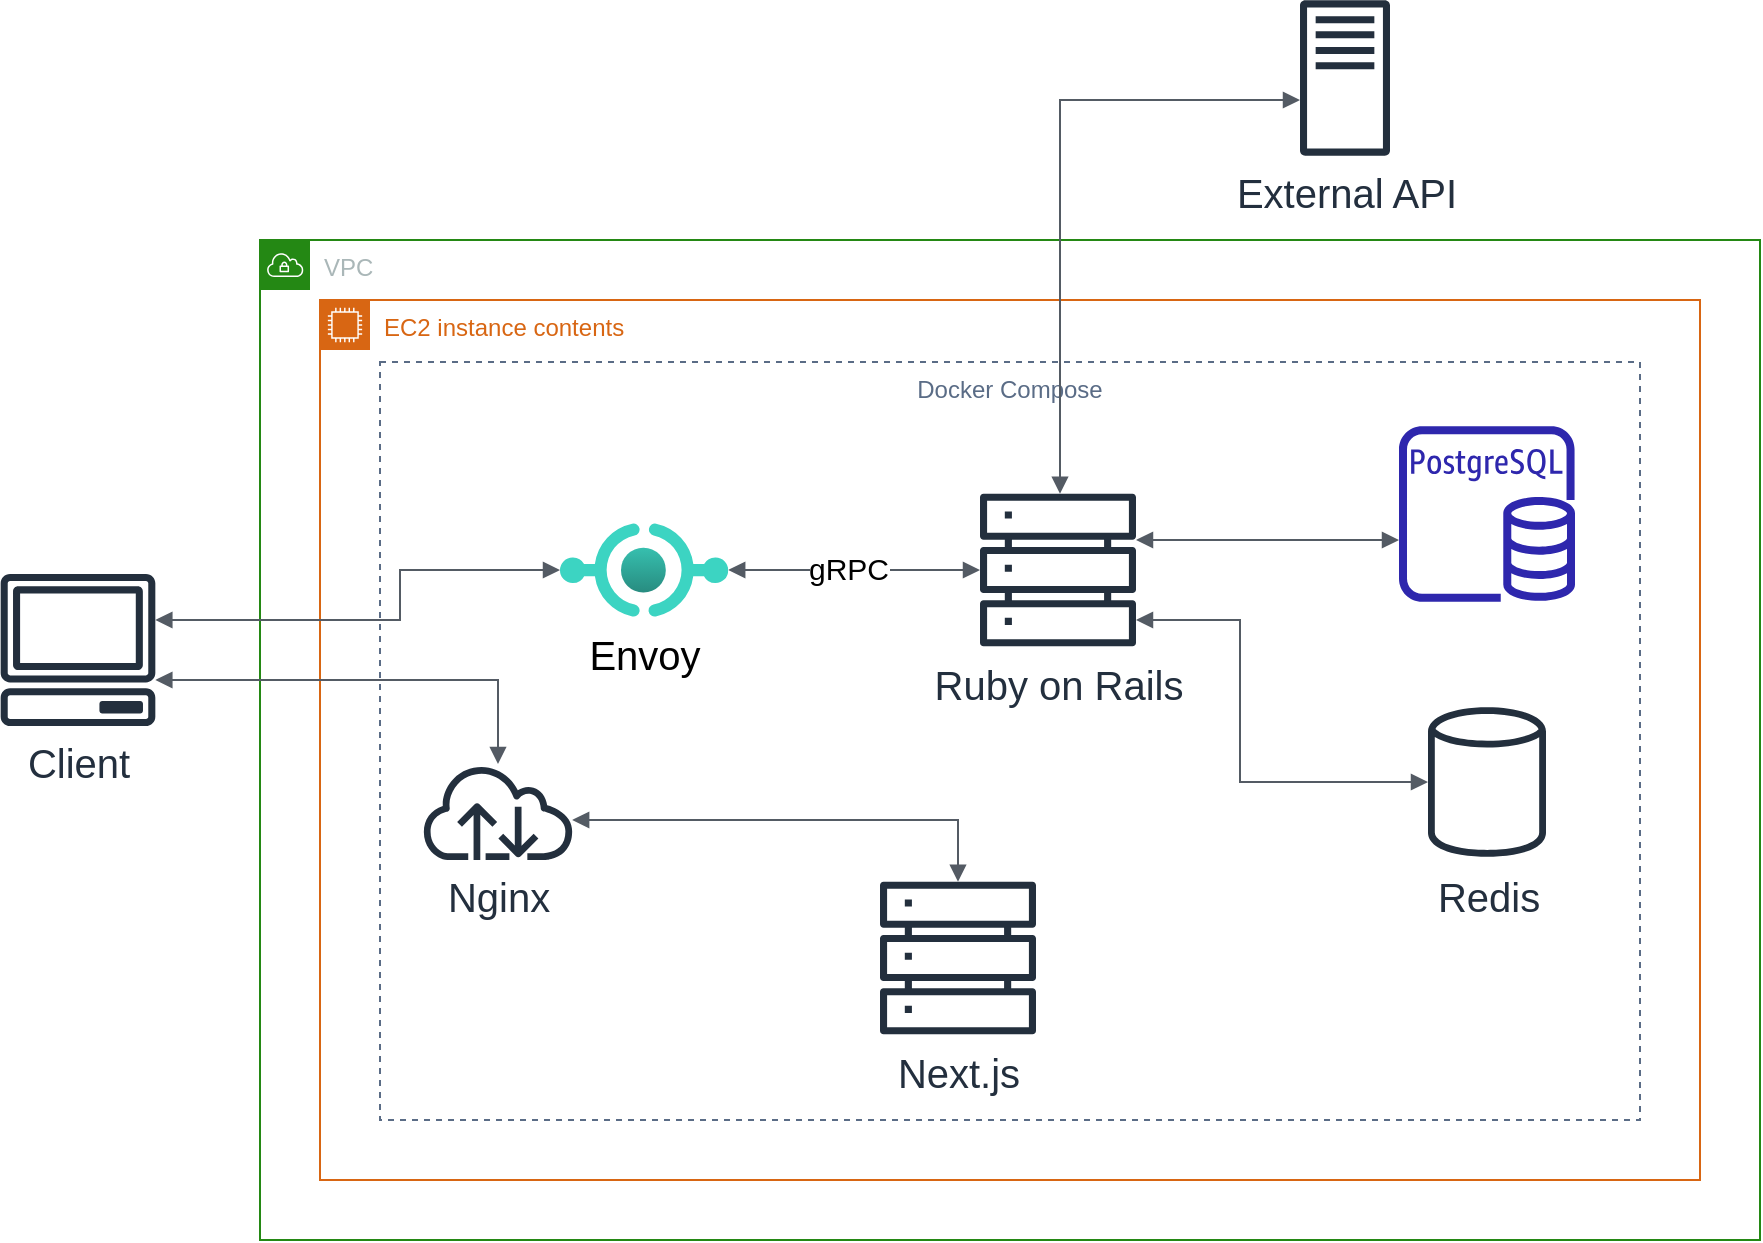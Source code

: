<mxfile version="21.6.8" type="device">
  <diagram id="Ht1M8jgEwFfnCIfOTk4-" name="Page-1">
    <mxGraphModel dx="1434" dy="782" grid="1" gridSize="10" guides="1" tooltips="1" connect="1" arrows="1" fold="1" page="1" pageScale="1" pageWidth="1169" pageHeight="827" math="0" shadow="0">
      <root>
        <mxCell id="0" />
        <mxCell id="1" parent="0" />
        <mxCell id="qoDXUyRk_l6neot9Q5Ap-5" value="VPC" style="points=[[0,0],[0.25,0],[0.5,0],[0.75,0],[1,0],[1,0.25],[1,0.5],[1,0.75],[1,1],[0.75,1],[0.5,1],[0.25,1],[0,1],[0,0.75],[0,0.5],[0,0.25]];outlineConnect=0;gradientColor=none;html=1;whiteSpace=wrap;fontSize=12;fontStyle=0;container=1;pointerEvents=0;collapsible=0;recursiveResize=0;shape=mxgraph.aws4.group;grIcon=mxgraph.aws4.group_vpc;strokeColor=#248814;fillColor=none;verticalAlign=top;align=left;spacingLeft=30;fontColor=#AAB7B8;dashed=0;" parent="1" vertex="1">
          <mxGeometry x="270" y="240" width="750" height="500" as="geometry" />
        </mxCell>
        <mxCell id="qoDXUyRk_l6neot9Q5Ap-47" value="EC2 instance contents" style="points=[[0,0],[0.25,0],[0.5,0],[0.75,0],[1,0],[1,0.25],[1,0.5],[1,0.75],[1,1],[0.75,1],[0.5,1],[0.25,1],[0,1],[0,0.75],[0,0.5],[0,0.25]];outlineConnect=0;gradientColor=none;html=1;whiteSpace=wrap;fontSize=12;fontStyle=0;container=1;pointerEvents=0;collapsible=0;recursiveResize=0;shape=mxgraph.aws4.group;grIcon=mxgraph.aws4.group_ec2_instance_contents;strokeColor=#D86613;fillColor=none;verticalAlign=top;align=left;spacingLeft=30;fontColor=#D86613;dashed=0;" parent="qoDXUyRk_l6neot9Q5Ap-5" vertex="1">
          <mxGeometry x="30" y="30" width="690" height="440" as="geometry" />
        </mxCell>
        <mxCell id="qoDXUyRk_l6neot9Q5Ap-49" value="Docker Compose" style="fillColor=none;strokeColor=#5A6C86;dashed=1;verticalAlign=top;fontStyle=0;fontColor=#5A6C86;whiteSpace=wrap;html=1;" parent="qoDXUyRk_l6neot9Q5Ap-47" vertex="1">
          <mxGeometry x="30" y="31" width="630" height="379" as="geometry" />
        </mxCell>
        <mxCell id="qoDXUyRk_l6neot9Q5Ap-6" value="" style="sketch=0;outlineConnect=0;fontColor=#232F3E;gradientColor=none;fillColor=#2E27AD;strokeColor=none;dashed=0;verticalLabelPosition=bottom;verticalAlign=top;align=center;html=1;fontSize=20;fontStyle=0;aspect=fixed;pointerEvents=1;shape=mxgraph.aws4.rds_postgresql_instance;" parent="qoDXUyRk_l6neot9Q5Ap-47" vertex="1">
          <mxGeometry x="539.5" y="63" width="88" height="88" as="geometry" />
        </mxCell>
        <mxCell id="qoDXUyRk_l6neot9Q5Ap-7" value="Ruby on Rails" style="sketch=0;outlineConnect=0;fontColor=#232F3E;gradientColor=none;fillColor=#232F3D;strokeColor=none;dashed=0;verticalLabelPosition=bottom;verticalAlign=top;align=center;html=1;fontSize=20;fontStyle=0;aspect=fixed;pointerEvents=1;shape=mxgraph.aws4.servers;" parent="qoDXUyRk_l6neot9Q5Ap-47" vertex="1">
          <mxGeometry x="330" y="96" width="78" height="78" as="geometry" />
        </mxCell>
        <mxCell id="qoDXUyRk_l6neot9Q5Ap-8" value="Next.js" style="sketch=0;outlineConnect=0;fontColor=#232F3E;gradientColor=none;fillColor=#232F3D;strokeColor=none;dashed=0;verticalLabelPosition=bottom;verticalAlign=top;align=center;html=1;fontSize=20;fontStyle=0;aspect=fixed;pointerEvents=1;shape=mxgraph.aws4.servers;" parent="qoDXUyRk_l6neot9Q5Ap-47" vertex="1">
          <mxGeometry x="280" y="290" width="78" height="78" as="geometry" />
        </mxCell>
        <mxCell id="qoDXUyRk_l6neot9Q5Ap-10" value="Redis" style="sketch=0;outlineConnect=0;fontColor=#232F3E;gradientColor=none;fillColor=#232F3D;strokeColor=none;dashed=0;verticalLabelPosition=bottom;verticalAlign=top;align=center;html=1;fontSize=20;fontStyle=0;aspect=fixed;pointerEvents=1;shape=mxgraph.aws4.generic_database;" parent="qoDXUyRk_l6neot9Q5Ap-47" vertex="1">
          <mxGeometry x="554" y="202" width="59" height="78" as="geometry" />
        </mxCell>
        <mxCell id="qoDXUyRk_l6neot9Q5Ap-50" value="" style="edgeStyle=orthogonalEdgeStyle;html=1;endArrow=block;elbow=vertical;startArrow=block;startFill=1;endFill=1;strokeColor=#545B64;rounded=0;" parent="qoDXUyRk_l6neot9Q5Ap-47" source="qoDXUyRk_l6neot9Q5Ap-7" target="qoDXUyRk_l6neot9Q5Ap-6" edge="1">
          <mxGeometry width="100" relative="1" as="geometry">
            <mxPoint x="230" y="141" as="sourcePoint" />
            <mxPoint x="330" y="141" as="targetPoint" />
            <Array as="points">
              <mxPoint x="470" y="120" />
              <mxPoint x="470" y="120" />
            </Array>
          </mxGeometry>
        </mxCell>
        <mxCell id="qoDXUyRk_l6neot9Q5Ap-51" value="" style="edgeStyle=orthogonalEdgeStyle;html=1;endArrow=block;elbow=vertical;startArrow=block;startFill=1;endFill=1;strokeColor=#545B64;rounded=0;" parent="qoDXUyRk_l6neot9Q5Ap-47" source="qoDXUyRk_l6neot9Q5Ap-7" target="qoDXUyRk_l6neot9Q5Ap-10" edge="1">
          <mxGeometry width="100" relative="1" as="geometry">
            <mxPoint x="230" y="141" as="sourcePoint" />
            <mxPoint x="330" y="141" as="targetPoint" />
            <Array as="points">
              <mxPoint x="460" y="160" />
              <mxPoint x="460" y="241" />
            </Array>
          </mxGeometry>
        </mxCell>
        <mxCell id="qoDXUyRk_l6neot9Q5Ap-11" value="Nginx&lt;br style=&quot;font-size: 20px;&quot;&gt;" style="sketch=0;outlineConnect=0;fontColor=#232F3E;gradientColor=none;fillColor=#232F3D;strokeColor=none;dashed=0;verticalLabelPosition=bottom;verticalAlign=top;align=center;html=1;fontSize=20;fontStyle=0;aspect=fixed;pointerEvents=1;shape=mxgraph.aws4.internet;" parent="qoDXUyRk_l6neot9Q5Ap-47" vertex="1">
          <mxGeometry x="50" y="232" width="78" height="48" as="geometry" />
        </mxCell>
        <mxCell id="qoDXUyRk_l6neot9Q5Ap-53" style="edgeStyle=orthogonalEdgeStyle;rounded=0;orthogonalLoop=1;jettySize=auto;html=1;exitX=0.5;exitY=1;exitDx=0;exitDy=0;" parent="qoDXUyRk_l6neot9Q5Ap-47" source="qoDXUyRk_l6neot9Q5Ap-49" target="qoDXUyRk_l6neot9Q5Ap-49" edge="1">
          <mxGeometry relative="1" as="geometry" />
        </mxCell>
        <mxCell id="PZ1praheXwpoe6tLHcA_-1" value="" style="edgeStyle=orthogonalEdgeStyle;html=1;endArrow=block;elbow=vertical;startArrow=block;startFill=1;endFill=1;strokeColor=#545B64;rounded=0;" parent="qoDXUyRk_l6neot9Q5Ap-47" source="qoDXUyRk_l6neot9Q5Ap-11" target="qoDXUyRk_l6neot9Q5Ap-8" edge="1">
          <mxGeometry width="100" relative="1" as="geometry">
            <mxPoint x="230" y="130" as="sourcePoint" />
            <mxPoint x="330" y="130" as="targetPoint" />
            <Array as="points">
              <mxPoint x="319" y="260" />
            </Array>
          </mxGeometry>
        </mxCell>
        <mxCell id="xjNL5cm8E7EmX0WfNnSh-2" value="Envoy" style="image;aspect=fixed;html=1;points=[];align=center;fontSize=20;image=img/lib/azure2/other/API_Proxy.svg;" vertex="1" parent="qoDXUyRk_l6neot9Q5Ap-47">
          <mxGeometry x="120" y="111.5" width="84.1" height="47" as="geometry" />
        </mxCell>
        <mxCell id="xjNL5cm8E7EmX0WfNnSh-3" value="" style="edgeStyle=orthogonalEdgeStyle;html=1;endArrow=block;elbow=vertical;startArrow=block;startFill=1;endFill=1;strokeColor=#545B64;rounded=0;" edge="1" parent="qoDXUyRk_l6neot9Q5Ap-47" source="qoDXUyRk_l6neot9Q5Ap-7" target="xjNL5cm8E7EmX0WfNnSh-2">
          <mxGeometry width="100" relative="1" as="geometry">
            <mxPoint x="380" y="130" as="sourcePoint" />
            <mxPoint x="480" y="130" as="targetPoint" />
          </mxGeometry>
        </mxCell>
        <mxCell id="xjNL5cm8E7EmX0WfNnSh-5" value="gRPC" style="edgeLabel;html=1;align=center;verticalAlign=middle;resizable=0;points=[];fontSize=15;" vertex="1" connectable="0" parent="xjNL5cm8E7EmX0WfNnSh-3">
          <mxGeometry x="0.049" y="-1" relative="1" as="geometry">
            <mxPoint as="offset" />
          </mxGeometry>
        </mxCell>
        <mxCell id="qoDXUyRk_l6neot9Q5Ap-37" value="&lt;font style=&quot;font-size: 20px;&quot;&gt;Client&lt;/font&gt;" style="sketch=0;outlineConnect=0;fontColor=#232F3E;gradientColor=none;fillColor=#232F3D;strokeColor=none;dashed=0;verticalLabelPosition=bottom;verticalAlign=top;align=center;html=1;fontSize=20;fontStyle=0;aspect=fixed;pointerEvents=1;shape=mxgraph.aws4.client;" parent="1" vertex="1">
          <mxGeometry x="140" y="407" width="78" height="76" as="geometry" />
        </mxCell>
        <mxCell id="qoDXUyRk_l6neot9Q5Ap-38" value="" style="edgeStyle=orthogonalEdgeStyle;html=1;endArrow=block;elbow=vertical;startArrow=block;startFill=1;endFill=1;strokeColor=#545B64;rounded=0;" parent="1" source="qoDXUyRk_l6neot9Q5Ap-37" target="qoDXUyRk_l6neot9Q5Ap-11" edge="1">
          <mxGeometry width="100" relative="1" as="geometry">
            <mxPoint x="530" y="420" as="sourcePoint" />
            <mxPoint x="630" y="420" as="targetPoint" />
            <Array as="points">
              <mxPoint x="290" y="460" />
              <mxPoint x="290" y="460" />
            </Array>
          </mxGeometry>
        </mxCell>
        <mxCell id="qoDXUyRk_l6neot9Q5Ap-41" value="External API" style="sketch=0;outlineConnect=0;fontColor=#232F3E;gradientColor=none;fillColor=#232F3D;strokeColor=none;dashed=0;verticalLabelPosition=bottom;verticalAlign=top;align=center;html=1;fontSize=20;fontStyle=0;aspect=fixed;pointerEvents=1;shape=mxgraph.aws4.traditional_server;" parent="1" vertex="1">
          <mxGeometry x="790" y="120" width="45" height="78" as="geometry" />
        </mxCell>
        <mxCell id="qoDXUyRk_l6neot9Q5Ap-43" value="" style="edgeStyle=orthogonalEdgeStyle;html=1;endArrow=block;elbow=vertical;startArrow=block;startFill=1;endFill=1;strokeColor=#545B64;rounded=0;" parent="1" source="qoDXUyRk_l6neot9Q5Ap-7" target="qoDXUyRk_l6neot9Q5Ap-41" edge="1">
          <mxGeometry width="100" relative="1" as="geometry">
            <mxPoint x="750" y="260" as="sourcePoint" />
            <mxPoint x="640" y="110" as="targetPoint" />
            <Array as="points">
              <mxPoint x="670" y="170" />
            </Array>
          </mxGeometry>
        </mxCell>
        <mxCell id="xjNL5cm8E7EmX0WfNnSh-4" value="" style="edgeStyle=orthogonalEdgeStyle;html=1;endArrow=block;elbow=vertical;startArrow=block;startFill=1;endFill=1;strokeColor=#545B64;rounded=0;" edge="1" parent="1" source="qoDXUyRk_l6neot9Q5Ap-37" target="xjNL5cm8E7EmX0WfNnSh-2">
          <mxGeometry width="100" relative="1" as="geometry">
            <mxPoint x="680" y="400" as="sourcePoint" />
            <mxPoint x="780" y="400" as="targetPoint" />
            <Array as="points">
              <mxPoint x="340" y="430" />
              <mxPoint x="340" y="405" />
            </Array>
          </mxGeometry>
        </mxCell>
      </root>
    </mxGraphModel>
  </diagram>
</mxfile>
